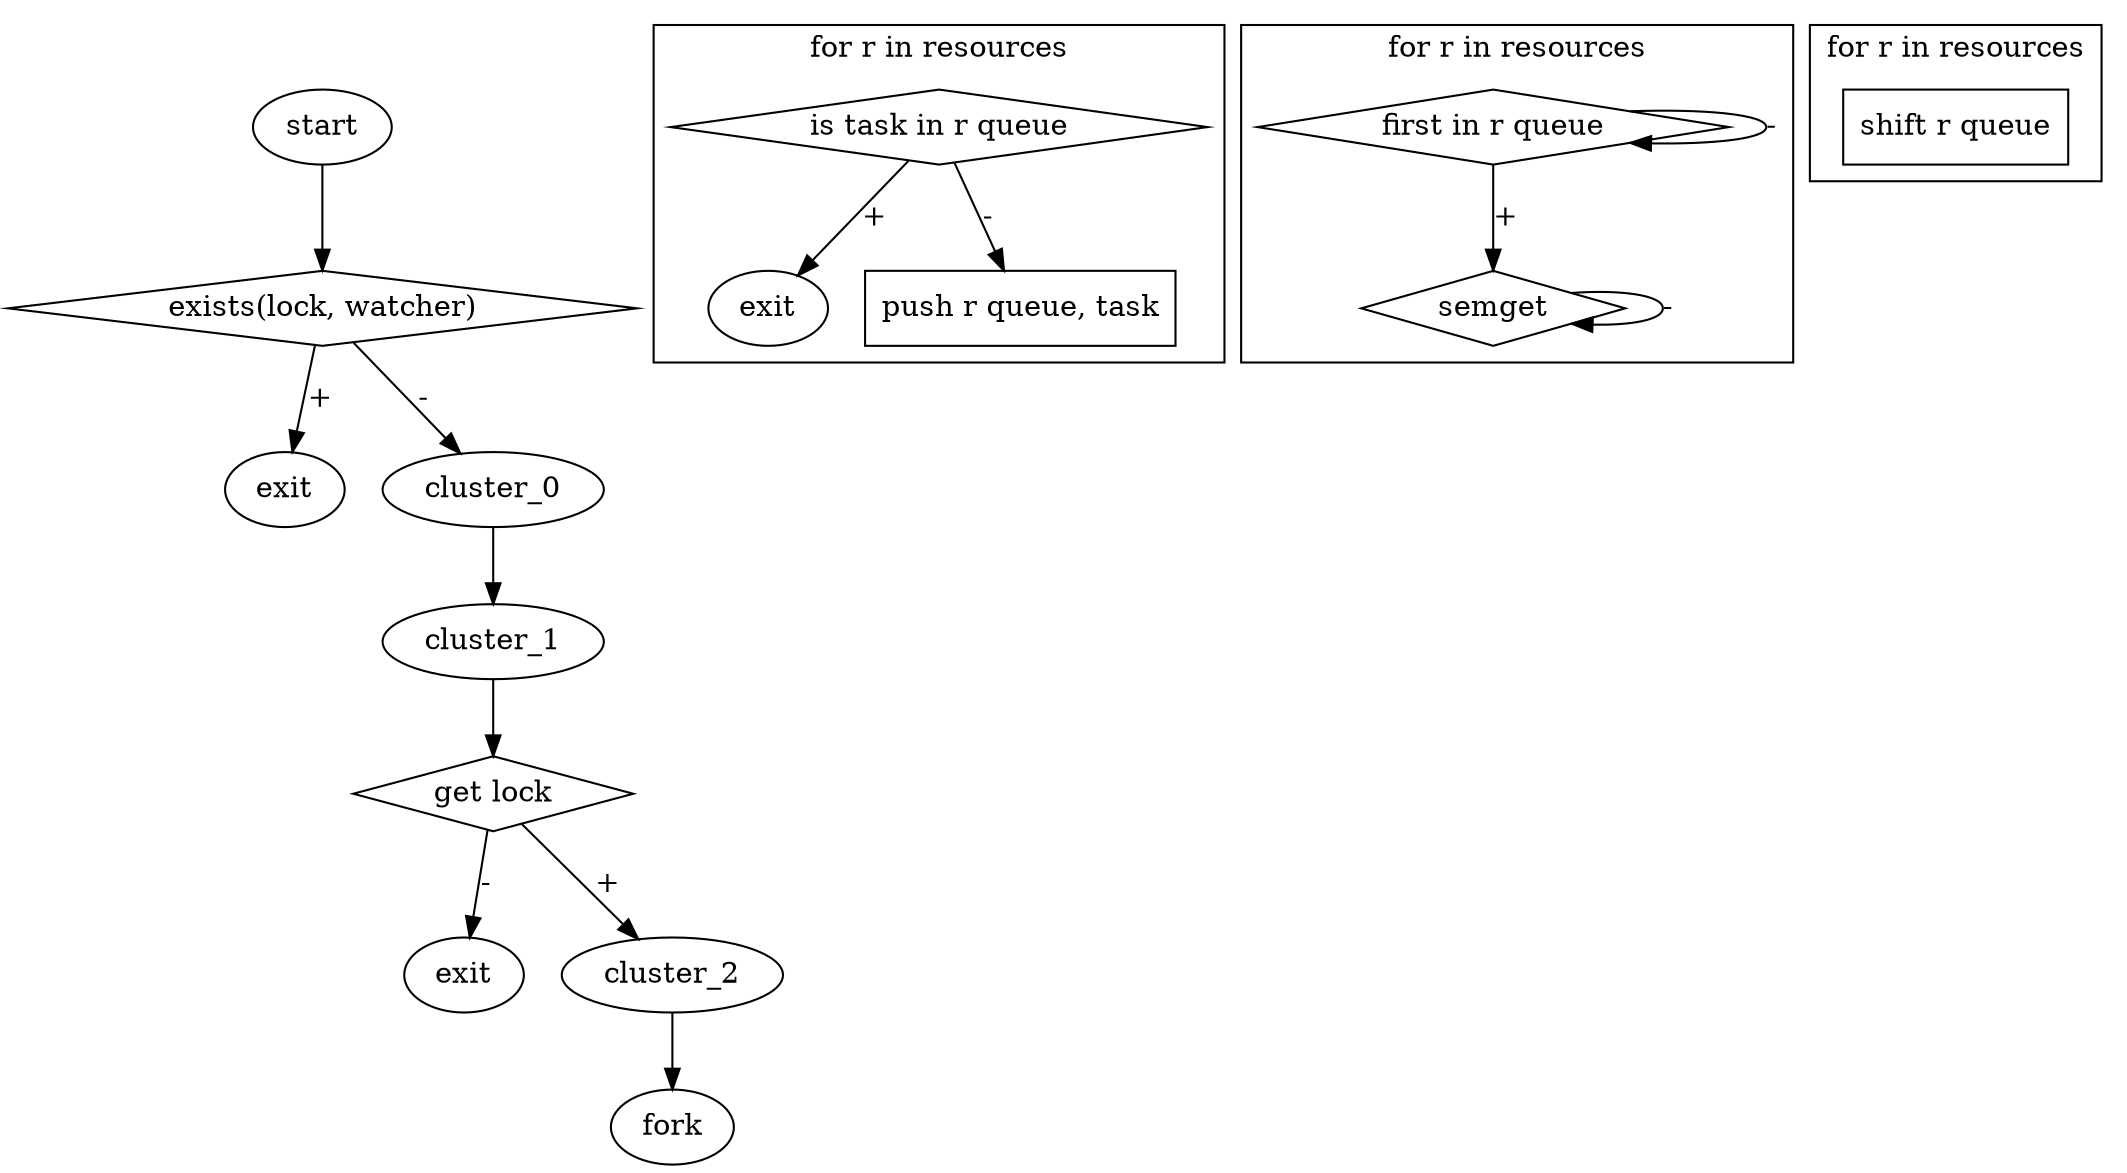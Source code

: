 // dot % -Tpng -O

digraph flow {
    compound = true;
    exists_lock [label="exists(lock, watcher)" shape="diamond"];
    exit1 [label="exit" shape="oval"];
    exit2 [label="exit" shape="oval"];
    exit3 [label="exit" shape="oval"];
    first_in_r_queue [label="first in r queue" shape="diamond"];
    fork [shape="oval"];
    get_lock [label="get lock" shape="diamond"];
    shift_r_queue [label="shift r queue" shape="box"];
    push_r_queue [label="push r queue, task" shape="box"];
    semget [label="semget" shape="diamond"];
    start [shape="oval"];

    start -> exists_lock;
    exists_lock -> exit1 [label="+"];
    exists_lock -> cluster_0 [label="-"];
    subgraph cluster_0 {
        label = "for r in resources";
        is_task_in_r_queue [label="is task in r queue" shape="diamond"];
        is_task_in_r_queue -> exit2 [label="+"];
        is_task_in_r_queue -> push_r_queue [label="-"];
    }
    cluster_0 -> cluster_1;
    subgraph cluster_1 {
        label = "for r in resources";
        first_in_r_queue -> first_in_r_queue [label="-"];
        first_in_r_queue -> semget [label="+"];
        semget -> semget [label="-"];
    }
    cluster_1 -> get_lock;
    get_lock -> exit3 [label="-"];
    get_lock -> cluster_2 [label="+"];
    subgraph cluster_2 {
        label = "for r in resources";
        shift_r_queue
    }
    cluster_2 -> fork;
}
